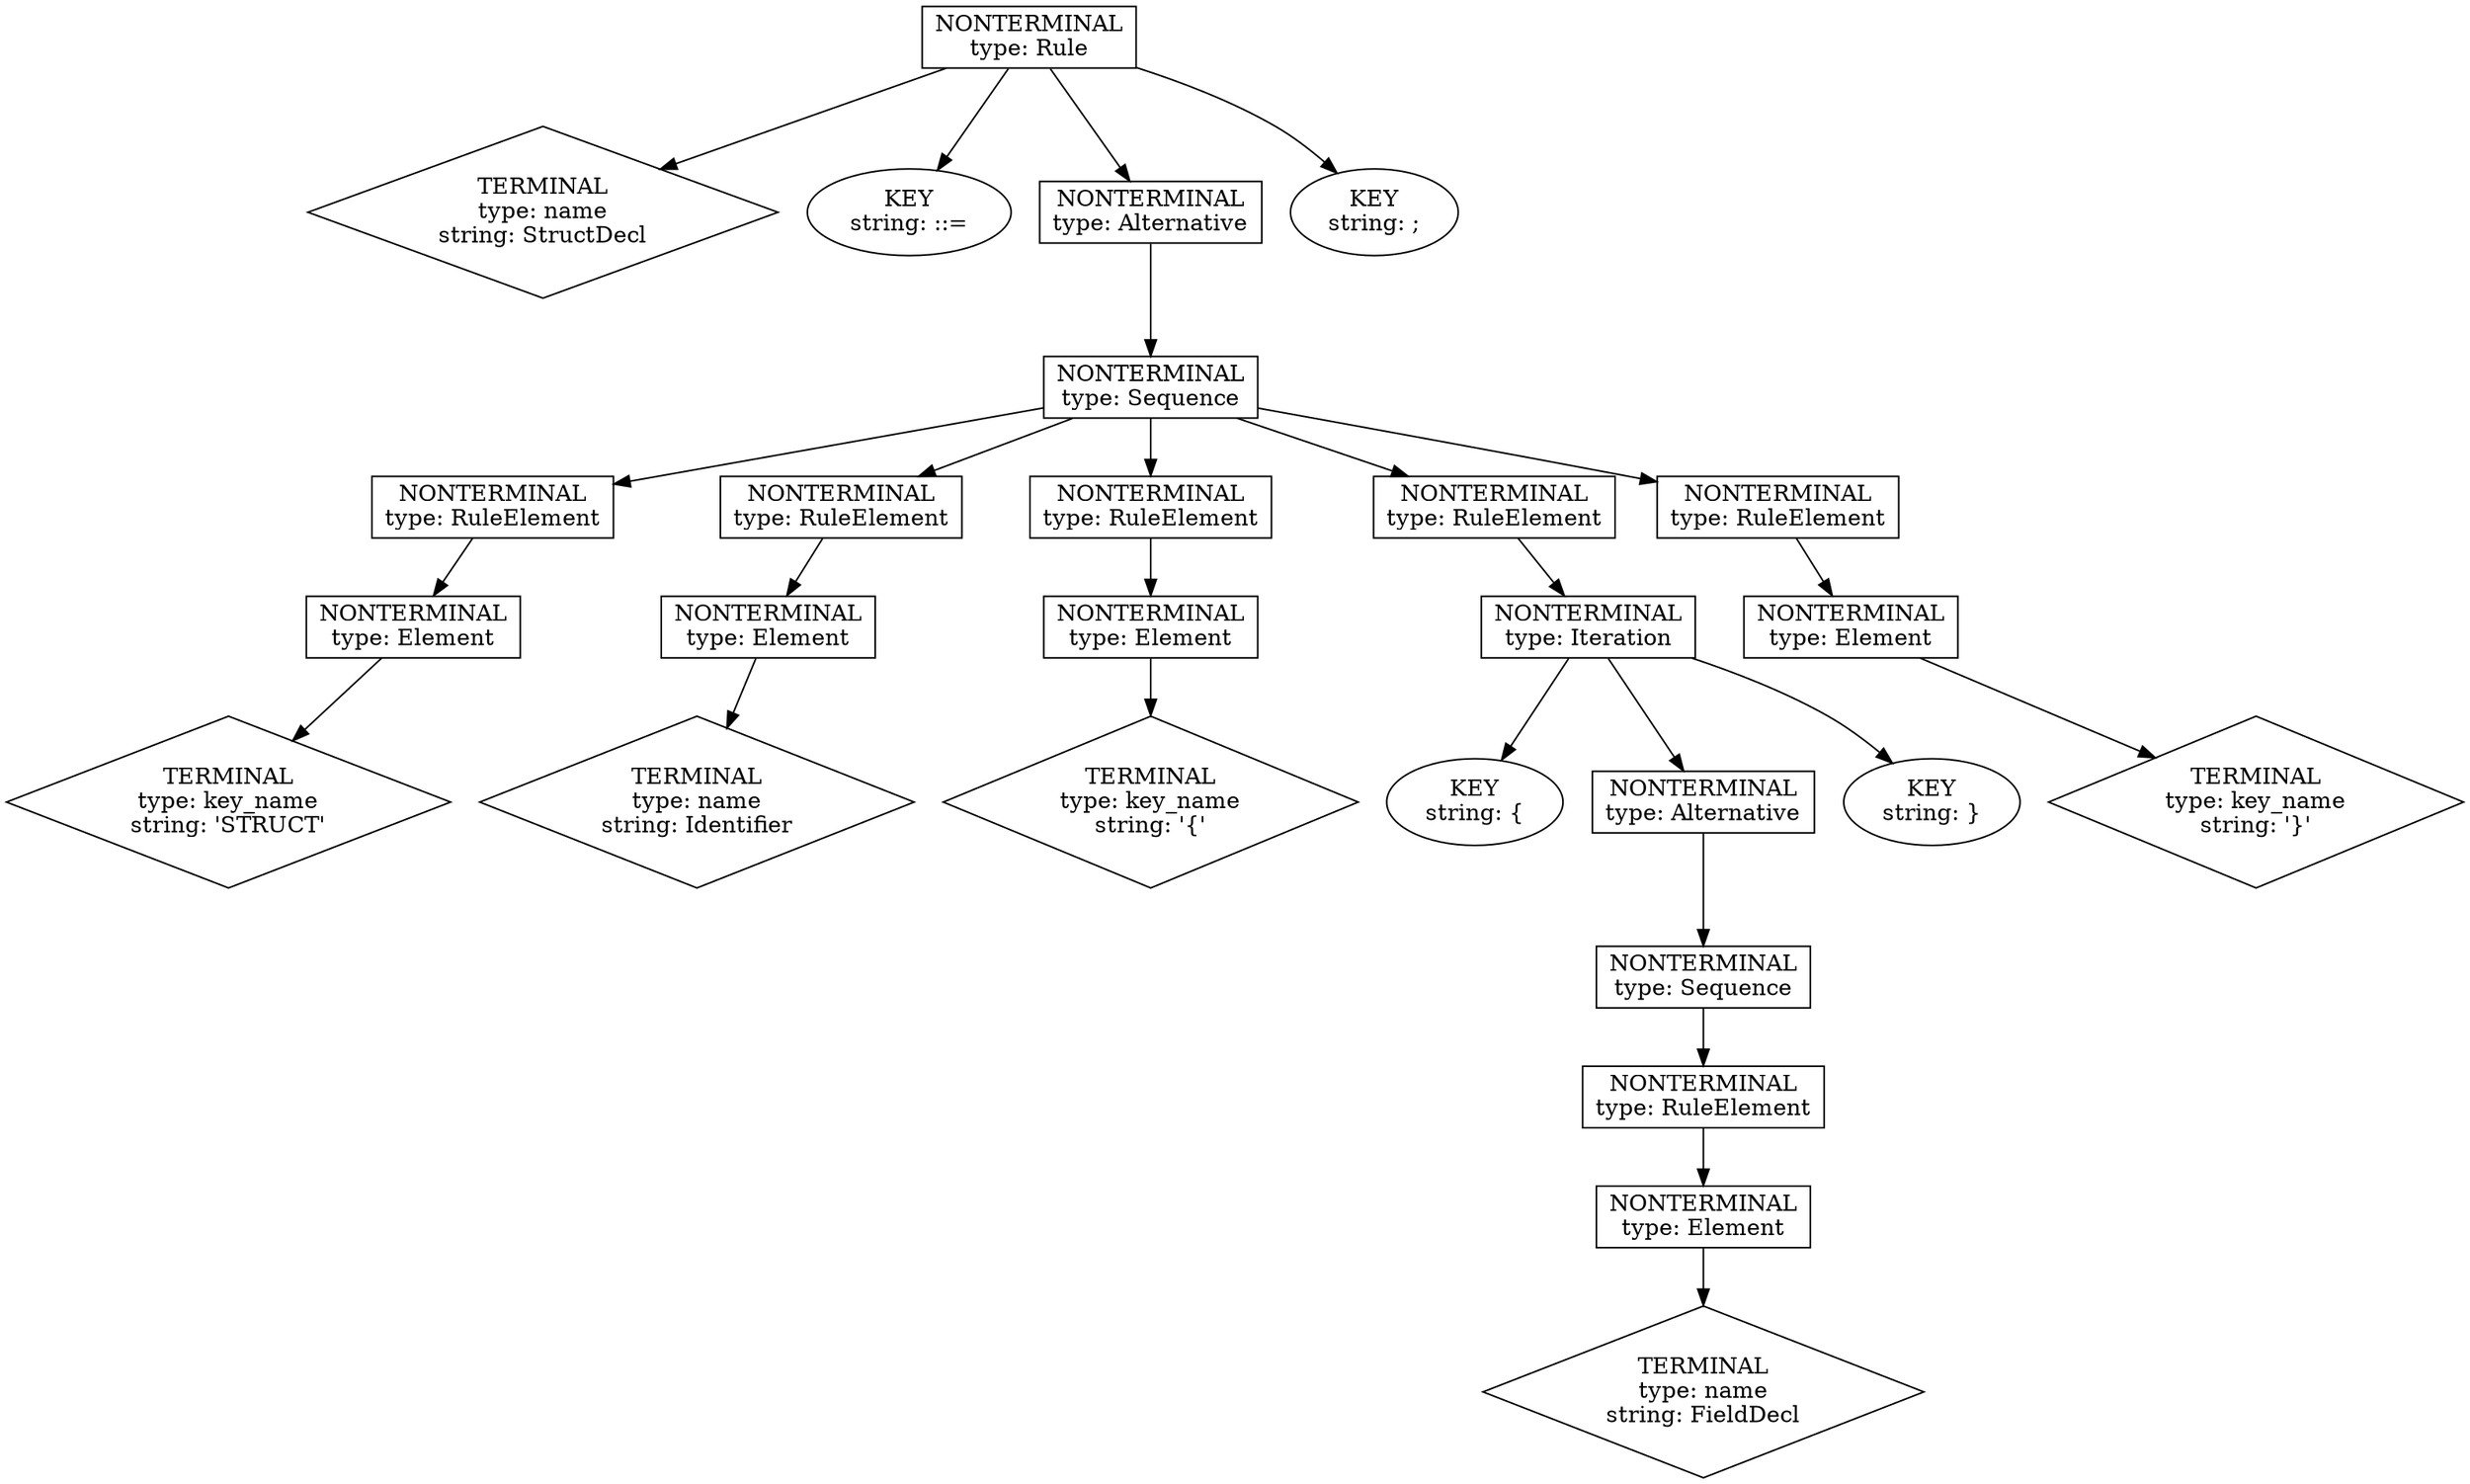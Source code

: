 digraph ast_StructDecl {
	1 [label="NONTERMINAL
type: Rule" shape=box]
	2 [label="TERMINAL
type: name
string: StructDecl" shape=diamond]
	1 -> 2
	3 [label="KEY
string: ::=" shape=oval]
	1 -> 3
	4 [label="NONTERMINAL
type: Alternative" shape=box]
	1 -> 4
	5 [label="KEY
string: ;" shape=oval]
	1 -> 5
	6 [label="NONTERMINAL
type: Sequence" shape=box]
	4 -> 6
	7 [label="NONTERMINAL
type: RuleElement" shape=box]
	6 -> 7
	8 [label="NONTERMINAL
type: RuleElement" shape=box]
	6 -> 8
	9 [label="NONTERMINAL
type: RuleElement" shape=box]
	6 -> 9
	10 [label="NONTERMINAL
type: RuleElement" shape=box]
	6 -> 10
	11 [label="NONTERMINAL
type: RuleElement" shape=box]
	6 -> 11
	12 [label="NONTERMINAL
type: Element" shape=box]
	7 -> 12
	13 [label="NONTERMINAL
type: Element" shape=box]
	8 -> 13
	14 [label="NONTERMINAL
type: Element" shape=box]
	9 -> 14
	15 [label="NONTERMINAL
type: Iteration" shape=box]
	10 -> 15
	16 [label="NONTERMINAL
type: Element" shape=box]
	11 -> 16
	17 [label="TERMINAL
type: key_name
string: 'STRUCT'" shape=diamond]
	12 -> 17
	18 [label="TERMINAL
type: name
string: Identifier" shape=diamond]
	13 -> 18
	19 [label="TERMINAL
type: key_name
string: '{'" shape=diamond]
	14 -> 19
	20 [label="KEY
string: {" shape=oval]
	15 -> 20
	21 [label="NONTERMINAL
type: Alternative" shape=box]
	15 -> 21
	22 [label="KEY
string: }" shape=oval]
	15 -> 22
	23 [label="TERMINAL
type: key_name
string: '}'" shape=diamond]
	16 -> 23
	24 [label="NONTERMINAL
type: Sequence" shape=box]
	21 -> 24
	25 [label="NONTERMINAL
type: RuleElement" shape=box]
	24 -> 25
	26 [label="NONTERMINAL
type: Element" shape=box]
	25 -> 26
	27 [label="TERMINAL
type: name
string: FieldDecl" shape=diamond]
	26 -> 27
}
